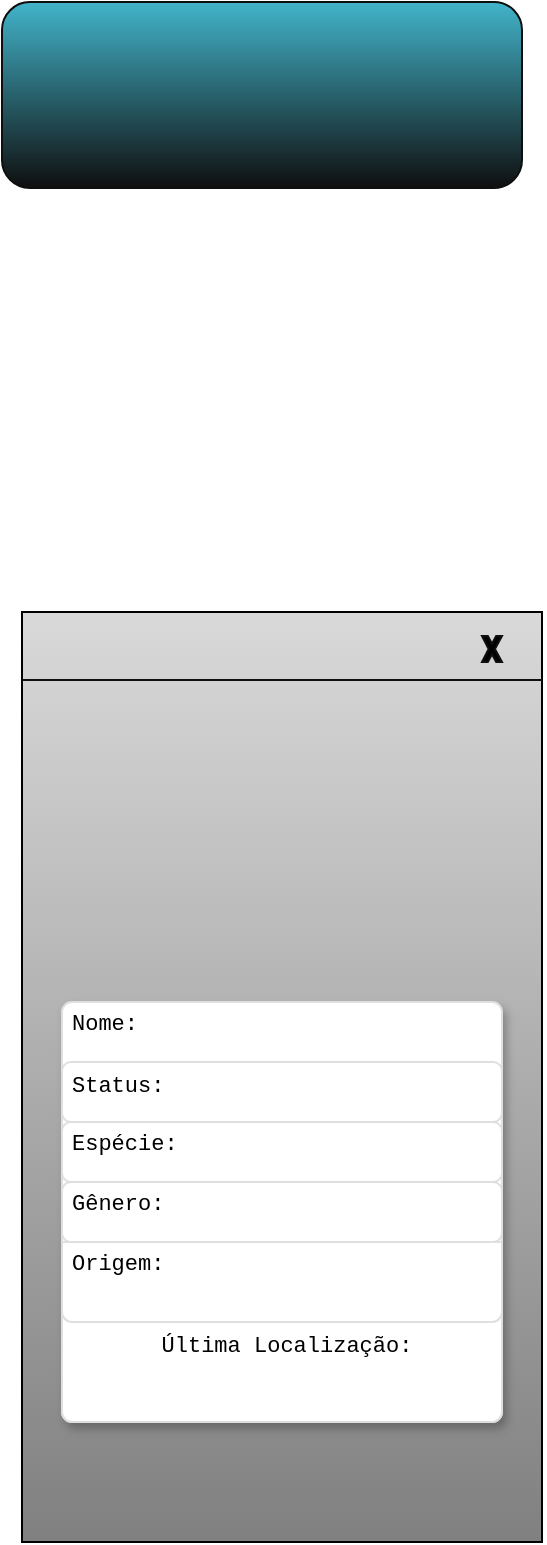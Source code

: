 <mxfile version="16.5.3" type="device"><diagram id="xCMdCG4HxNH0mEqfvF8J" name="Page-1"><mxGraphModel dx="2178" dy="1888" grid="1" gridSize="10" guides="1" tooltips="1" connect="1" arrows="1" fold="1" page="1" pageScale="1" pageWidth="827" pageHeight="1169" math="0" shadow="0"><root><mxCell id="0"/><mxCell id="1" parent="0"/><mxCell id="uMdJqbQyoX5mw0iILr8d-2" value="" style="rounded=1;whiteSpace=wrap;html=1;fillColor=#42B4CA;strokeColor=#0F0F0F;gradientColor=#0F0F0F;gradientDirection=south;" parent="1" vertex="1"><mxGeometry x="-530" y="-1130" width="260" height="93" as="geometry"/></mxCell><mxCell id="uMdJqbQyoX5mw0iILr8d-9" value="" style="rounded=0;whiteSpace=wrap;html=1;strokeColor=default;fillColor=#D9D9D9;gradientColor=#808080;gradientDirection=south;arcSize=6;" parent="1" vertex="1"><mxGeometry x="-520" y="-825" width="260" height="465" as="geometry"/></mxCell><mxCell id="uMdJqbQyoX5mw0iILr8d-14" value="" style="verticalLabelPosition=bottom;verticalAlign=top;html=1;shape=mxgraph.basic.x;rounded=1;shadow=0;gradientDirection=south;sketch=0;strokeWidth=1;strokeColor=#0F0F0F;perimeterSpacing=0;fillColor=#000000;" parent="1" vertex="1"><mxGeometry x="-290" y="-813" width="10" height="13" as="geometry"/></mxCell><mxCell id="uMdJqbQyoX5mw0iILr8d-52" value="" style="html=1;shadow=1;dashed=0;shape=mxgraph.bootstrap.rrect;rSize=5;strokeColor=#DFDFDF;html=1;whiteSpace=wrap;fillColor=#FFFFFF;fontColor=#000000;rounded=1;sketch=0;fontSize=11;" parent="1" vertex="1"><mxGeometry x="-500" y="-630" width="220" height="210" as="geometry"/></mxCell><mxCell id="uMdJqbQyoX5mw0iILr8d-53" value="Nome:&amp;nbsp;" style="html=1;shadow=0;dashed=0;shape=mxgraph.bootstrap.topButton;rSize=5;strokeColor=none;fillColor=none;fontColor=#000000;perimeter=none;whiteSpace=wrap;resizeWidth=1;align=left;spacing=0;rounded=1;sketch=0;fontFamily=Courier New;spacingLeft=5;verticalAlign=top;fontSize=11;" parent="uMdJqbQyoX5mw0iILr8d-52" vertex="1"><mxGeometry width="220.0" height="30" relative="1" as="geometry"/></mxCell><mxCell id="uMdJqbQyoX5mw0iILr8d-54" value="&lt;font face=&quot;Courier New&quot; style=&quot;font-size: 11px;&quot;&gt;Status:&lt;/font&gt;" style="strokeColor=inherit;fillColor=inherit;gradientColor=inherit;fontColor=inherit;html=1;shadow=0;dashed=0;perimeter=none;whiteSpace=wrap;resizeWidth=1;align=left;spacing=0;rounded=1;sketch=0;verticalAlign=top;spacingLeft=5;fontSize=11;" parent="uMdJqbQyoX5mw0iILr8d-52" vertex="1"><mxGeometry width="220.0" height="30" relative="1" as="geometry"><mxPoint y="30" as="offset"/></mxGeometry></mxCell><mxCell id="uMdJqbQyoX5mw0iILr8d-55" value="Espécie:" style="strokeColor=inherit;fillColor=inherit;gradientColor=inherit;fontColor=inherit;html=1;shadow=0;dashed=0;perimeter=none;whiteSpace=wrap;resizeWidth=1;align=left;spacing=0;rounded=1;sketch=0;fontSize=11;fontFamily=Courier New;verticalAlign=top;spacingLeft=5;" parent="uMdJqbQyoX5mw0iILr8d-52" vertex="1"><mxGeometry width="220.0" height="30" relative="1" as="geometry"><mxPoint y="60" as="offset"/></mxGeometry></mxCell><mxCell id="uMdJqbQyoX5mw0iILr8d-56" value="Gênero:" style="strokeColor=inherit;fillColor=inherit;gradientColor=inherit;fontColor=inherit;html=1;shadow=0;dashed=0;perimeter=none;whiteSpace=wrap;resizeWidth=1;align=left;spacing=0;rounded=1;sketch=0;fontSize=11;fontFamily=Courier New;verticalAlign=top;spacingLeft=5;" parent="uMdJqbQyoX5mw0iILr8d-52" vertex="1"><mxGeometry width="220.0" height="30" relative="1" as="geometry"><mxPoint y="90" as="offset"/></mxGeometry></mxCell><mxCell id="uMdJqbQyoX5mw0iILr8d-57" value="&lt;font face=&quot;Courier New&quot; style=&quot;font-size: 11px;&quot;&gt;Última Localização:&lt;/font&gt;" style="strokeColor=inherit;fillColor=inherit;gradientColor=inherit;fontColor=inherit;html=1;shadow=0;dashed=0;shape=mxgraph.bootstrap.bottomButton;rSize=5;perimeter=none;whiteSpace=wrap;resizeWidth=1;resizeHeight=0;align=center;spacing=0;rounded=1;sketch=0;verticalAlign=top;fontSize=11;spacingLeft=5;spacingTop=5;" parent="uMdJqbQyoX5mw0iILr8d-52" vertex="1"><mxGeometry y="1" width="220.0" height="55" relative="1" as="geometry"><mxPoint y="-55" as="offset"/></mxGeometry></mxCell><mxCell id="T7hl0ydryl12cnqvASFF-2" value="Origem:" style="strokeColor=inherit;fillColor=inherit;gradientColor=inherit;fontColor=inherit;html=1;shadow=0;dashed=0;shape=mxgraph.bootstrap.bottomButton;rSize=5;perimeter=none;whiteSpace=wrap;resizeWidth=1;resizeHeight=0;align=left;spacing=0;rounded=1;sketch=0;fontSize=11;fontFamily=Courier New;verticalAlign=top;spacingLeft=5;" vertex="1" parent="uMdJqbQyoX5mw0iILr8d-52"><mxGeometry y="120" width="220.0" height="40" as="geometry"/></mxCell><mxCell id="T7hl0ydryl12cnqvASFF-9" value="" style="endArrow=none;html=1;rounded=0;fontFamily=Courier New;fontSize=11;fontColor=#000000;strokeColor=#0F0F0F;strokeWidth=1;" edge="1" parent="1"><mxGeometry width="50" height="50" relative="1" as="geometry"><mxPoint x="-520" y="-791" as="sourcePoint"/><mxPoint x="-260" y="-791" as="targetPoint"/></mxGeometry></mxCell></root></mxGraphModel></diagram></mxfile>